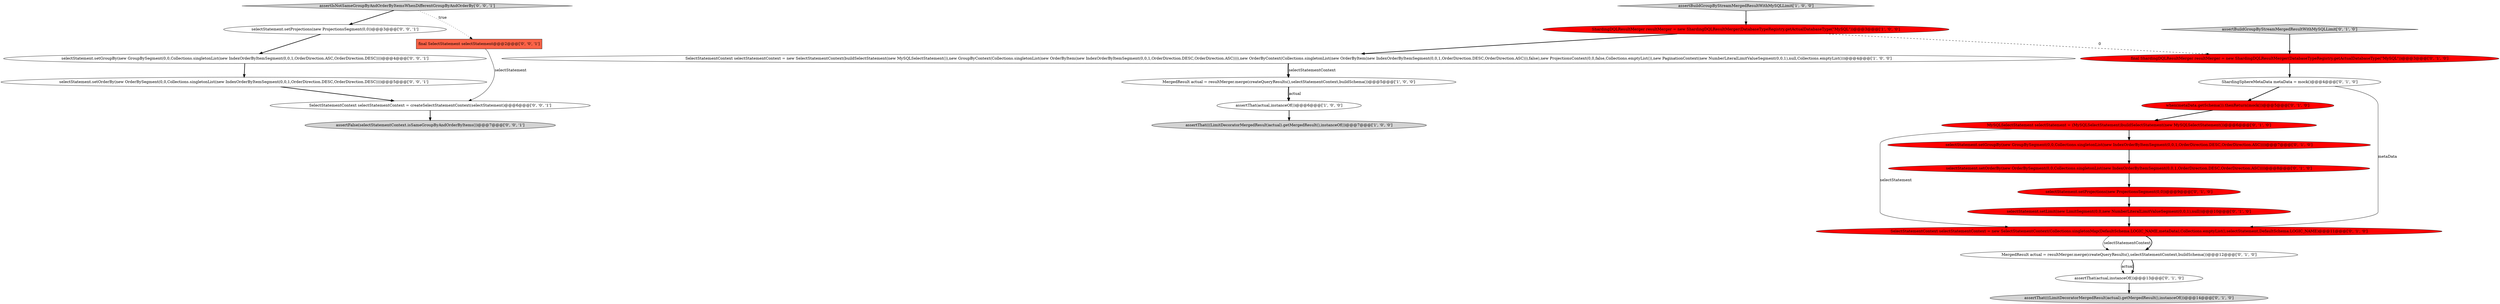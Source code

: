 digraph {
22 [style = filled, label = "selectStatement.setProjections(new ProjectionsSegment(0,0))@@@3@@@['0', '0', '1']", fillcolor = white, shape = ellipse image = "AAA0AAABBB3BBB"];
6 [style = filled, label = "selectStatement.setOrderBy(new OrderBySegment(0,0,Collections.singletonList(new IndexOrderByItemSegment(0,0,1,OrderDirection.DESC,OrderDirection.ASC))))@@@8@@@['0', '1', '0']", fillcolor = red, shape = ellipse image = "AAA1AAABBB2BBB"];
15 [style = filled, label = "assertThat(((LimitDecoratorMergedResult)actual).getMergedResult(),instanceOf())@@@14@@@['0', '1', '0']", fillcolor = lightgray, shape = ellipse image = "AAA0AAABBB2BBB"];
19 [style = filled, label = "assertFalse(selectStatementContext.isSameGroupByAndOrderByItems())@@@7@@@['0', '0', '1']", fillcolor = lightgray, shape = ellipse image = "AAA0AAABBB3BBB"];
14 [style = filled, label = "MergedResult actual = resultMerger.merge(createQueryResults(),selectStatementContext,buildSchema())@@@12@@@['0', '1', '0']", fillcolor = white, shape = ellipse image = "AAA0AAABBB2BBB"];
9 [style = filled, label = "when(metaData.getSchema()).thenReturn(mock())@@@5@@@['0', '1', '0']", fillcolor = red, shape = ellipse image = "AAA1AAABBB2BBB"];
17 [style = filled, label = "ShardingSphereMetaData metaData = mock()@@@4@@@['0', '1', '0']", fillcolor = white, shape = ellipse image = "AAA0AAABBB2BBB"];
7 [style = filled, label = "assertThat(actual,instanceOf())@@@13@@@['0', '1', '0']", fillcolor = white, shape = ellipse image = "AAA0AAABBB2BBB"];
11 [style = filled, label = "MySQLSelectStatement selectStatement = (MySQLSelectStatement)buildSelectStatement(new MySQLSelectStatement())@@@6@@@['0', '1', '0']", fillcolor = red, shape = ellipse image = "AAA1AAABBB2BBB"];
21 [style = filled, label = "final SelectStatement selectStatement@@@2@@@['0', '0', '1']", fillcolor = tomato, shape = box image = "AAA0AAABBB3BBB"];
23 [style = filled, label = "SelectStatementContext selectStatementContext = createSelectStatementContext(selectStatement)@@@6@@@['0', '0', '1']", fillcolor = white, shape = ellipse image = "AAA0AAABBB3BBB"];
3 [style = filled, label = "ShardingDQLResultMerger resultMerger = new ShardingDQLResultMerger(DatabaseTypeRegistry.getActualDatabaseType(\"MySQL\"))@@@3@@@['1', '0', '0']", fillcolor = red, shape = ellipse image = "AAA1AAABBB1BBB"];
1 [style = filled, label = "SelectStatementContext selectStatementContext = new SelectStatementContext(buildSelectStatement(new MySQLSelectStatement()),new GroupByContext(Collections.singletonList(new OrderByItem(new IndexOrderByItemSegment(0,0,1,OrderDirection.DESC,OrderDirection.ASC)))),new OrderByContext(Collections.singletonList(new OrderByItem(new IndexOrderByItemSegment(0,0,1,OrderDirection.DESC,OrderDirection.ASC))),false),new ProjectionsContext(0,0,false,Collections.emptyList()),new PaginationContext(new NumberLiteralLimitValueSegment(0,0,1),null,Collections.emptyList()))@@@4@@@['1', '0', '0']", fillcolor = white, shape = ellipse image = "AAA0AAABBB1BBB"];
5 [style = filled, label = "assertBuildGroupByStreamMergedResultWithMySQLLimit['1', '0', '0']", fillcolor = lightgray, shape = diamond image = "AAA0AAABBB1BBB"];
20 [style = filled, label = "selectStatement.setOrderBy(new OrderBySegment(0,0,Collections.singletonList(new IndexOrderByItemSegment(0,0,1,OrderDirection.DESC,OrderDirection.DESC))))@@@5@@@['0', '0', '1']", fillcolor = white, shape = ellipse image = "AAA0AAABBB3BBB"];
12 [style = filled, label = "selectStatement.setProjections(new ProjectionsSegment(0,0))@@@9@@@['0', '1', '0']", fillcolor = red, shape = ellipse image = "AAA1AAABBB2BBB"];
10 [style = filled, label = "selectStatement.setLimit(new LimitSegment(0,0,new NumberLiteralLimitValueSegment(0,0,1),null))@@@10@@@['0', '1', '0']", fillcolor = red, shape = ellipse image = "AAA1AAABBB2BBB"];
16 [style = filled, label = "final ShardingDQLResultMerger resultMerger = new ShardingDQLResultMerger(DatabaseTypeRegistry.getActualDatabaseType(\"MySQL\"))@@@3@@@['0', '1', '0']", fillcolor = red, shape = ellipse image = "AAA1AAABBB2BBB"];
13 [style = filled, label = "SelectStatementContext selectStatementContext = new SelectStatementContext(Collections.singletonMap(DefaultSchema.LOGIC_NAME,metaData),Collections.emptyList(),selectStatement,DefaultSchema.LOGIC_NAME)@@@11@@@['0', '1', '0']", fillcolor = red, shape = ellipse image = "AAA1AAABBB2BBB"];
4 [style = filled, label = "assertThat(((LimitDecoratorMergedResult)actual).getMergedResult(),instanceOf())@@@7@@@['1', '0', '0']", fillcolor = lightgray, shape = ellipse image = "AAA0AAABBB1BBB"];
2 [style = filled, label = "assertThat(actual,instanceOf())@@@6@@@['1', '0', '0']", fillcolor = white, shape = ellipse image = "AAA0AAABBB1BBB"];
8 [style = filled, label = "selectStatement.setGroupBy(new GroupBySegment(0,0,Collections.singletonList(new IndexOrderByItemSegment(0,0,1,OrderDirection.DESC,OrderDirection.ASC))))@@@7@@@['0', '1', '0']", fillcolor = red, shape = ellipse image = "AAA1AAABBB2BBB"];
0 [style = filled, label = "MergedResult actual = resultMerger.merge(createQueryResults(),selectStatementContext,buildSchema())@@@5@@@['1', '0', '0']", fillcolor = white, shape = ellipse image = "AAA0AAABBB1BBB"];
24 [style = filled, label = "selectStatement.setGroupBy(new GroupBySegment(0,0,Collections.singletonList(new IndexOrderByItemSegment(0,0,1,OrderDirection.ASC,OrderDirection.DESC))))@@@4@@@['0', '0', '1']", fillcolor = white, shape = ellipse image = "AAA0AAABBB3BBB"];
25 [style = filled, label = "assertIsNotSameGroupByAndOrderByItemsWhenDifferentGroupByAndOrderBy['0', '0', '1']", fillcolor = lightgray, shape = diamond image = "AAA0AAABBB3BBB"];
18 [style = filled, label = "assertBuildGroupByStreamMergedResultWithMySQLLimit['0', '1', '0']", fillcolor = lightgray, shape = diamond image = "AAA0AAABBB2BBB"];
5->3 [style = bold, label=""];
21->23 [style = solid, label="selectStatement"];
9->11 [style = bold, label=""];
3->1 [style = bold, label=""];
25->22 [style = bold, label=""];
17->9 [style = bold, label=""];
0->2 [style = bold, label=""];
8->6 [style = bold, label=""];
1->0 [style = bold, label=""];
16->17 [style = bold, label=""];
2->4 [style = bold, label=""];
14->7 [style = solid, label="actual"];
14->7 [style = bold, label=""];
11->13 [style = solid, label="selectStatement"];
24->20 [style = bold, label=""];
13->14 [style = solid, label="selectStatementContext"];
12->10 [style = bold, label=""];
1->0 [style = solid, label="selectStatementContext"];
20->23 [style = bold, label=""];
10->13 [style = bold, label=""];
23->19 [style = bold, label=""];
17->13 [style = solid, label="metaData"];
0->2 [style = solid, label="actual"];
11->8 [style = bold, label=""];
7->15 [style = bold, label=""];
22->24 [style = bold, label=""];
13->14 [style = bold, label=""];
6->12 [style = bold, label=""];
3->16 [style = dashed, label="0"];
25->21 [style = dotted, label="true"];
18->16 [style = bold, label=""];
}
